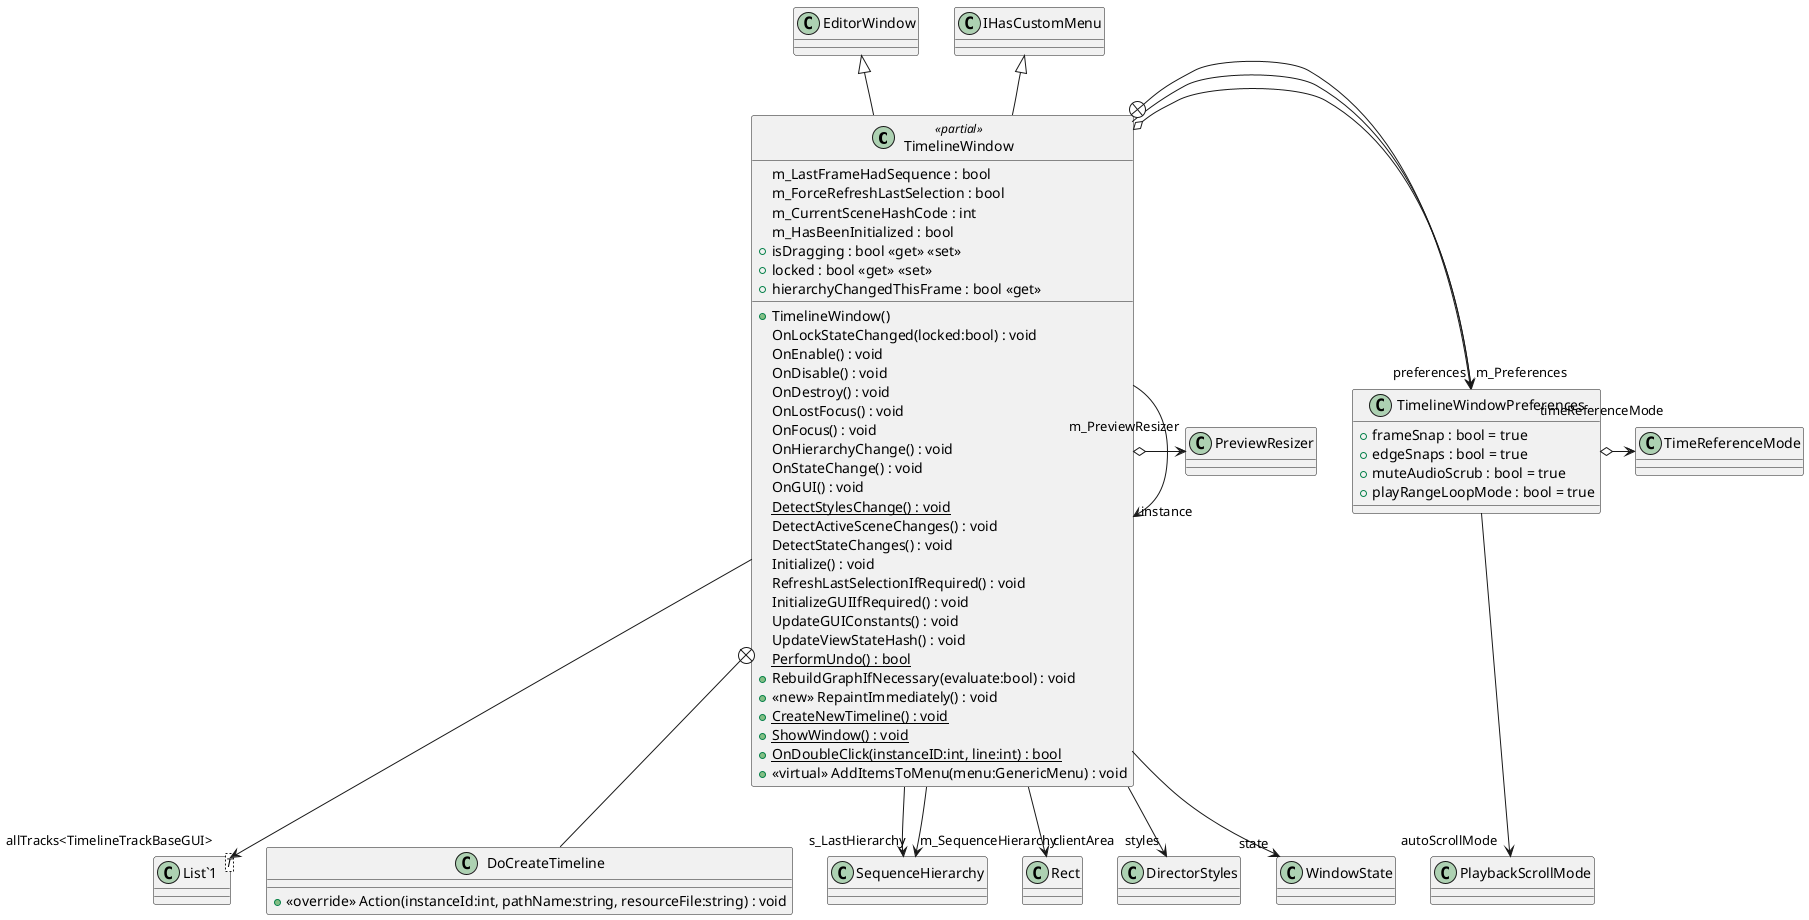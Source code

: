 @startuml
class TimelineWindow <<partial>> {
    m_LastFrameHadSequence : bool
    m_ForceRefreshLastSelection : bool
    m_CurrentSceneHashCode : int
    m_HasBeenInitialized : bool
    + isDragging : bool <<get>> <<set>>
    + locked : bool <<get>> <<set>>
    + hierarchyChangedThisFrame : bool <<get>>
    + TimelineWindow()
    OnLockStateChanged(locked:bool) : void
    OnEnable() : void
    OnDisable() : void
    OnDestroy() : void
    OnLostFocus() : void
    OnFocus() : void
    OnHierarchyChange() : void
    OnStateChange() : void
    OnGUI() : void
    {static} DetectStylesChange() : void
    DetectActiveSceneChanges() : void
    DetectStateChanges() : void
    Initialize() : void
    RefreshLastSelectionIfRequired() : void
    InitializeGUIIfRequired() : void
    UpdateGUIConstants() : void
    UpdateViewStateHash() : void
    {static} PerformUndo() : bool
    + RebuildGraphIfNecessary(evaluate:bool) : void
    + <<new>> RepaintImmediately() : void
    + {static} CreateNewTimeline() : void
    + {static} ShowWindow() : void
    + {static} OnDoubleClick(instanceID:int, line:int) : bool
    + <<virtual>> AddItemsToMenu(menu:GenericMenu) : void
}
class TimelineWindowPreferences {
    + frameSnap : bool = true
    + edgeSnaps : bool = true
    + muteAudioScrub : bool = true
    + playRangeLoopMode : bool = true
}
class "List`1"<T> {
}
class DoCreateTimeline {
    + <<override>> Action(instanceId:int, pathName:string, resourceFile:string) : void
}
EditorWindow <|-- TimelineWindow
IHasCustomMenu <|-- TimelineWindow
TimelineWindow o-> "m_Preferences" TimelineWindowPreferences
TimelineWindow --> "preferences" TimelineWindowPreferences
TimelineWindow o-> "m_PreviewResizer" PreviewResizer
TimelineWindow --> "m_SequenceHierarchy" SequenceHierarchy
TimelineWindow --> "s_LastHierarchy" SequenceHierarchy
TimelineWindow --> "instance" TimelineWindow
TimelineWindow --> "clientArea" Rect
TimelineWindow --> "styles" DirectorStyles
TimelineWindow --> "allTracks<TimelineTrackBaseGUI>" "List`1"
TimelineWindow --> "state" WindowState
TimelineWindow +-- TimelineWindowPreferences
TimelineWindowPreferences --> "autoScrollMode" PlaybackScrollMode
TimelineWindowPreferences o-> "timeReferenceMode" TimeReferenceMode
TimelineWindow +-- DoCreateTimeline
@enduml
